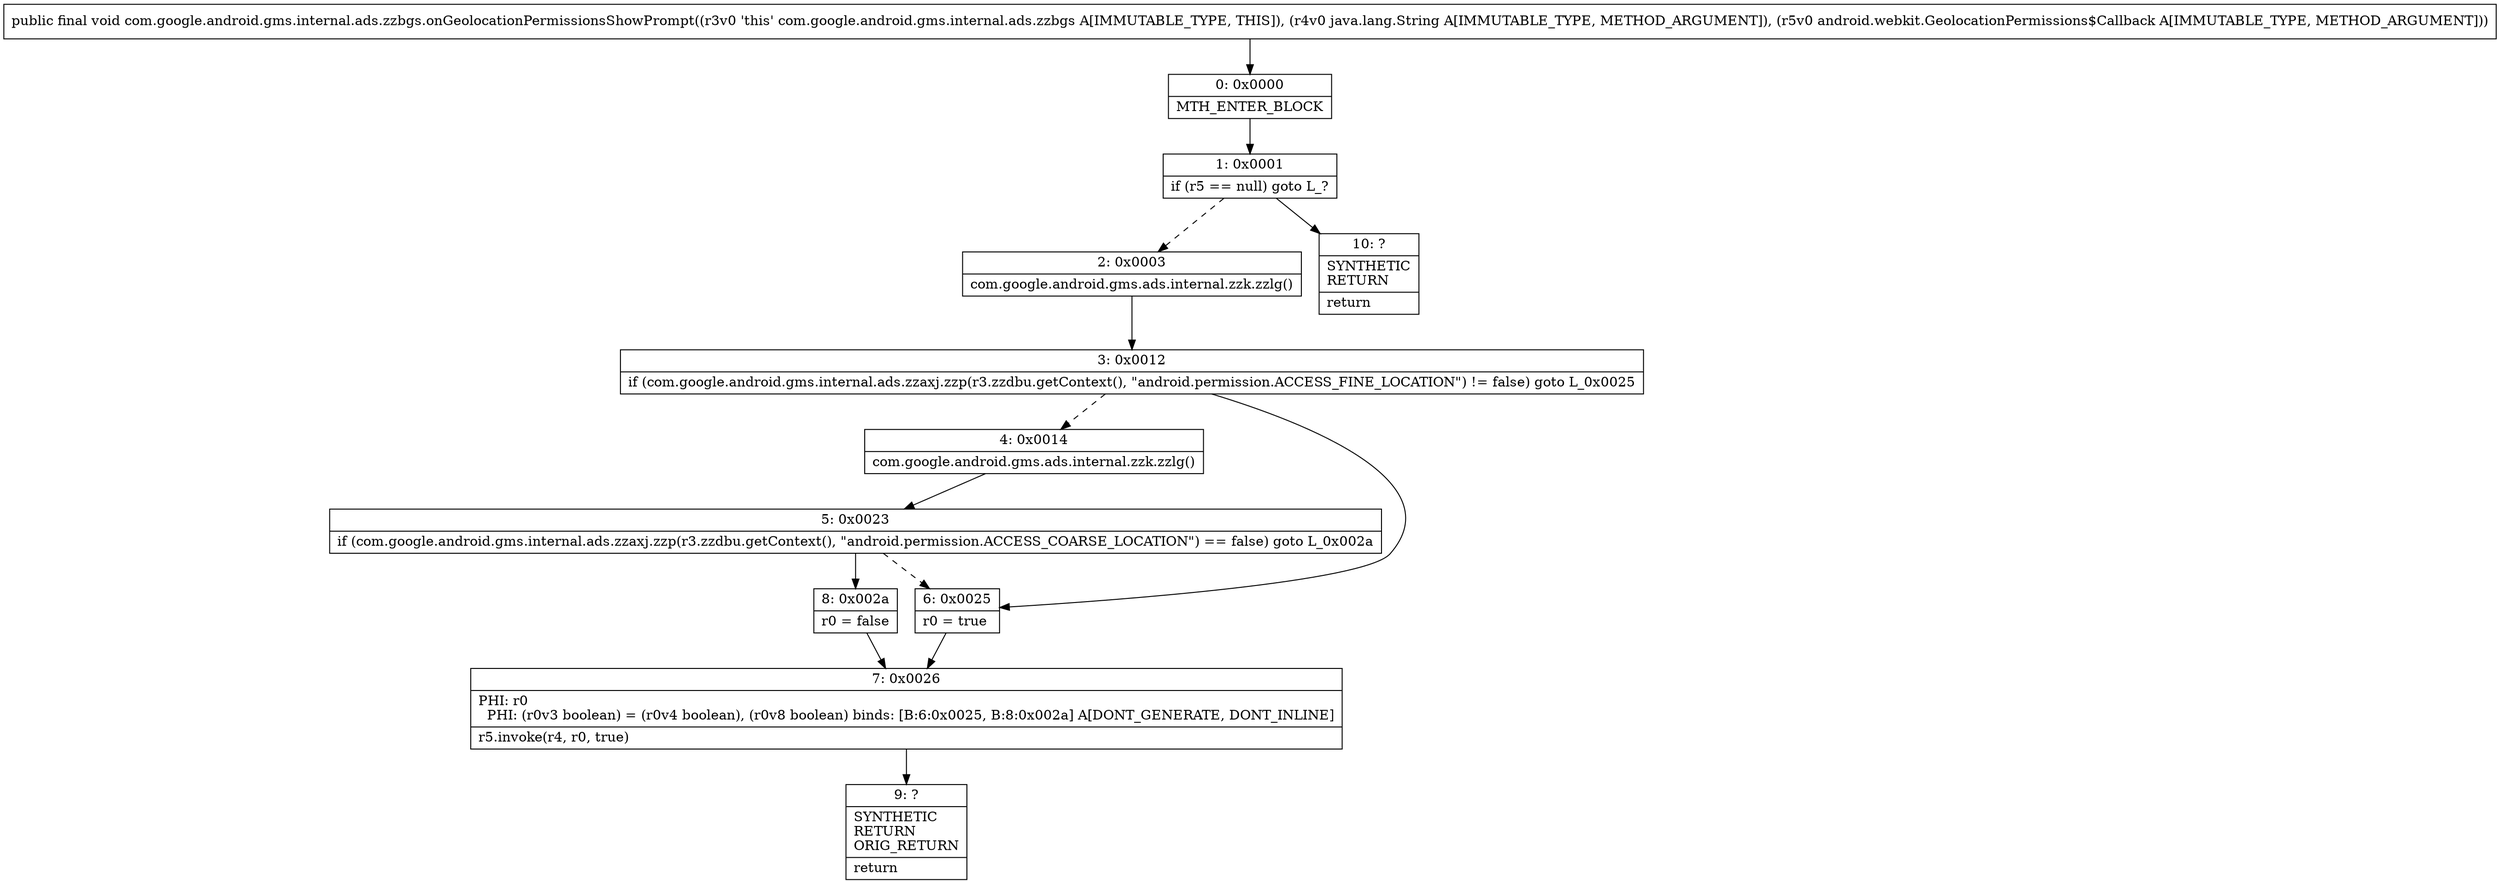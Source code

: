 digraph "CFG forcom.google.android.gms.internal.ads.zzbgs.onGeolocationPermissionsShowPrompt(Ljava\/lang\/String;Landroid\/webkit\/GeolocationPermissions$Callback;)V" {
Node_0 [shape=record,label="{0\:\ 0x0000|MTH_ENTER_BLOCK\l}"];
Node_1 [shape=record,label="{1\:\ 0x0001|if (r5 == null) goto L_?\l}"];
Node_2 [shape=record,label="{2\:\ 0x0003|com.google.android.gms.ads.internal.zzk.zzlg()\l}"];
Node_3 [shape=record,label="{3\:\ 0x0012|if (com.google.android.gms.internal.ads.zzaxj.zzp(r3.zzdbu.getContext(), \"android.permission.ACCESS_FINE_LOCATION\") != false) goto L_0x0025\l}"];
Node_4 [shape=record,label="{4\:\ 0x0014|com.google.android.gms.ads.internal.zzk.zzlg()\l}"];
Node_5 [shape=record,label="{5\:\ 0x0023|if (com.google.android.gms.internal.ads.zzaxj.zzp(r3.zzdbu.getContext(), \"android.permission.ACCESS_COARSE_LOCATION\") == false) goto L_0x002a\l}"];
Node_6 [shape=record,label="{6\:\ 0x0025|r0 = true\l}"];
Node_7 [shape=record,label="{7\:\ 0x0026|PHI: r0 \l  PHI: (r0v3 boolean) = (r0v4 boolean), (r0v8 boolean) binds: [B:6:0x0025, B:8:0x002a] A[DONT_GENERATE, DONT_INLINE]\l|r5.invoke(r4, r0, true)\l}"];
Node_8 [shape=record,label="{8\:\ 0x002a|r0 = false\l}"];
Node_9 [shape=record,label="{9\:\ ?|SYNTHETIC\lRETURN\lORIG_RETURN\l|return\l}"];
Node_10 [shape=record,label="{10\:\ ?|SYNTHETIC\lRETURN\l|return\l}"];
MethodNode[shape=record,label="{public final void com.google.android.gms.internal.ads.zzbgs.onGeolocationPermissionsShowPrompt((r3v0 'this' com.google.android.gms.internal.ads.zzbgs A[IMMUTABLE_TYPE, THIS]), (r4v0 java.lang.String A[IMMUTABLE_TYPE, METHOD_ARGUMENT]), (r5v0 android.webkit.GeolocationPermissions$Callback A[IMMUTABLE_TYPE, METHOD_ARGUMENT])) }"];
MethodNode -> Node_0;
Node_0 -> Node_1;
Node_1 -> Node_2[style=dashed];
Node_1 -> Node_10;
Node_2 -> Node_3;
Node_3 -> Node_4[style=dashed];
Node_3 -> Node_6;
Node_4 -> Node_5;
Node_5 -> Node_6[style=dashed];
Node_5 -> Node_8;
Node_6 -> Node_7;
Node_7 -> Node_9;
Node_8 -> Node_7;
}

